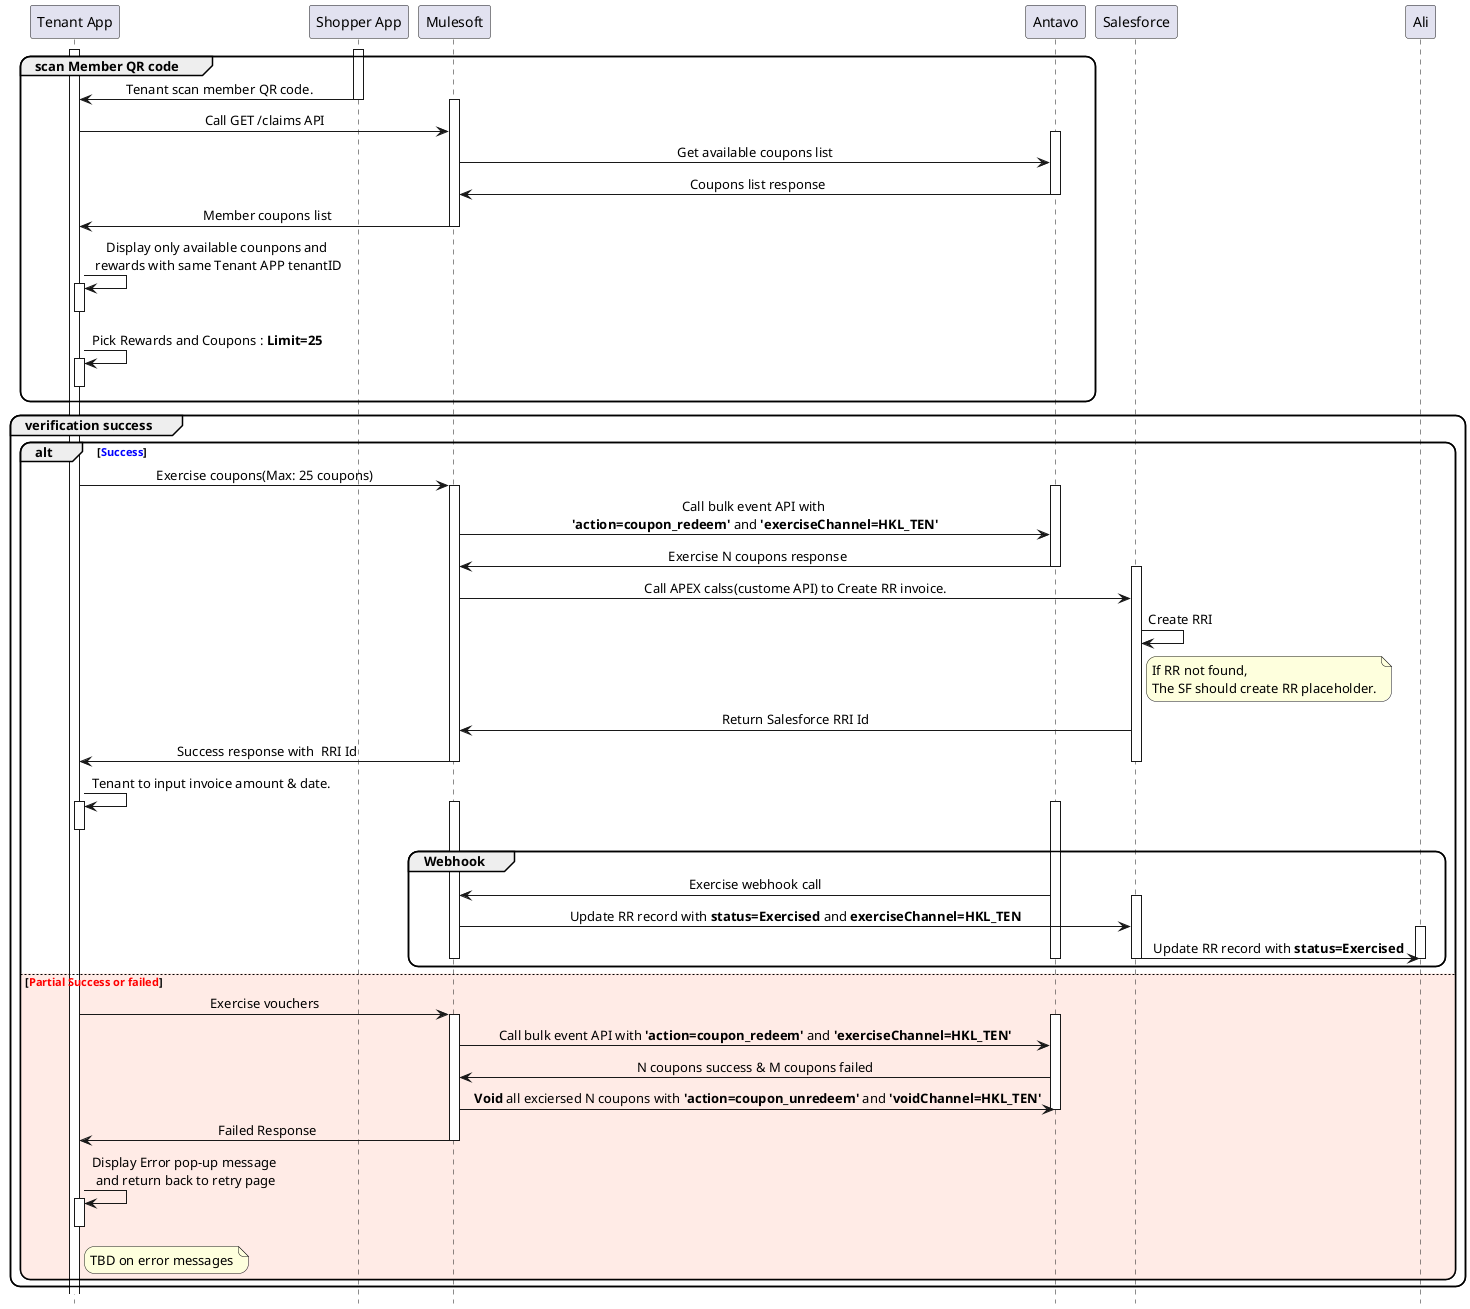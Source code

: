 @@startuml  Tenant Exercise by scaning member QR code
participant "Tenant App" as TA
participant "Shopper App" as SA
participant Mulesoft as M
participant Antavo as Ant
participant Salesforce as SF
participant Ali as Ali

hide footbox
skinparam roundcorner 20
skinparam sequenceMessageAlign center
skinparam responseMessageBelowArrow true

activate TA
    group <b>scan Member QR code </b>
        activate SA
            SA -> TA : Tenant scan member QR code.
        deactivate SA
        activate M
            TA -> M : Call GET /claims API
            activate Ant
                M -> Ant: Get available coupons list
                Ant -> M: Coupons list response
            deactivate Ant
            M -> TA : Member coupons list
        deactivate M
        TA -> TA: Display only available counpons and\n rewards with same Tenant APP tenantID
        activate TA
        deactivate TA
        TA -> TA: Pick Rewards and Coupons : <b>Limit=25</b>
        activate TA
        deactivate TA
    end
    group verification success
        alt <font color=Blue>Success</font>
            TA -> M: Exercise coupons(Max: 25 coupons)
            activate M
                activate Ant
                    M -> Ant: Call bulk event API with \n<b>'action=coupon_redeem'</b> and <b>'exerciseChannel=HKL_TEN'</b>
                    Ant -> M: Exercise N coupons response
                deactivate Ant
                activate SF
                    M -> SF: Call APEX calss(custome API) to Create RR invoice.
                    SF -> SF: Create RRI
                    note right of SF: If RR not found,\nThe SF should create RR placeholder.
                    SF -> M: Return Salesforce RRI Id
                    M -> TA : Success response with  RRI Id
                deactivate SF
            deactivate M
            TA -> TA: Tenant to input invoice amount & date.
            activate TA
            deactivate TA
            group Webhook
                activate M
                    activate Ant
                        Ant -> M: Exercise webhook call
                        activate SF
                            M -> SF: Update RR record with <b>status=Exercised</b> and <b>exerciseChannel=HKL_TEN</b>
                            activate Ali
                                SF-> Ali:Update RR record with <b>status=Exercised</b>
                            deactivate Ali
                        deactivate SF
                    deactivate Ant
                deactivate M
            end
           
        else #ffebe6 <font color=Red>Partial Success or failed</font>
            TA -> M: Exercise vouchers
            activate M
                activate Ant
                    M -> Ant: Call bulk event API with <b>'action=coupon_redeem'</b> and <b>'exerciseChannel=HKL_TEN'</b>
                    Ant -> M : N coupons success & M coupons failed
                    M -> Ant : <b>Void</b> all exciersed N coupons with <b>'action=coupon_unredeem'</b> and <b>'voidChannel=HKL_TEN'</b>
                deactivate Ant
                M -> TA : Failed Response
            deactivate M
            TA -> TA: Display Error pop-up message \nand return back to retry page
            activate TA
            deactivate TA
            note right of TA: TBD on error messages
        end
    end
@@enduml




